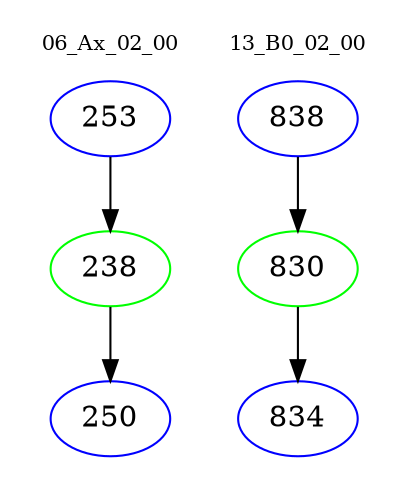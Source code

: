digraph{
subgraph cluster_0 {
color = white
label = "06_Ax_02_00";
fontsize=10;
T0_253 [label="253", color="blue"]
T0_253 -> T0_238 [color="black"]
T0_238 [label="238", color="green"]
T0_238 -> T0_250 [color="black"]
T0_250 [label="250", color="blue"]
}
subgraph cluster_1 {
color = white
label = "13_B0_02_00";
fontsize=10;
T1_838 [label="838", color="blue"]
T1_838 -> T1_830 [color="black"]
T1_830 [label="830", color="green"]
T1_830 -> T1_834 [color="black"]
T1_834 [label="834", color="blue"]
}
}
